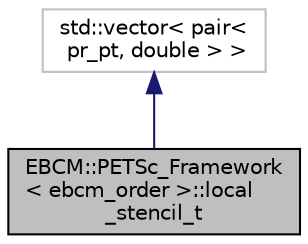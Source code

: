 digraph "EBCM::PETSc_Framework&lt; ebcm_order &gt;::local_stencil_t"
{
  edge [fontname="Helvetica",fontsize="10",labelfontname="Helvetica",labelfontsize="10"];
  node [fontname="Helvetica",fontsize="10",shape=record];
  Node0 [label="EBCM::PETSc_Framework\l\< ebcm_order \>::local\l_stencil_t",height=0.2,width=0.4,color="black", fillcolor="grey75", style="filled", fontcolor="black"];
  Node1 -> Node0 [dir="back",color="midnightblue",fontsize="10",style="solid",fontname="Helvetica"];
  Node1 [label="std::vector\< pair\<\l pr_pt, double \> \>",height=0.2,width=0.4,color="grey75", fillcolor="white", style="filled"];
}
